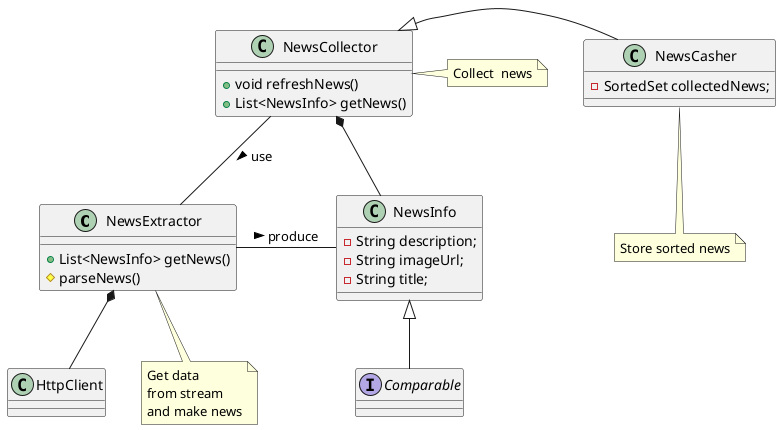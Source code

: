 @startuml

class NewsExtractor{
    +List<NewsInfo> getNews()
    #parseNews()
}

class NewsCollector {
    + void refreshNews()
    + List<NewsInfo> getNews()
}

class NewsInfo{
    - String description;
    - String imageUrl;
    - String title;
}

class NewsCasher{
    - SortedSet collectedNews;
}

class HttpClient
interface Comparable

NewsExtractor *-- HttpClient
NewsExtractor - NewsInfo : produce >
NewsCollector *-- NewsInfo
NewsInfo <|-- Comparable
NewsCollector -- NewsExtractor : use >
NewsCollector <|-NewsCasher

note "Collect  news" as N1
note "Get data \nfrom stream \nand make news" as N2
note "Store sorted news" as N3

NewsCollector . N1
NewsExtractor .. N2
NewsCasher .. N3
@enduml